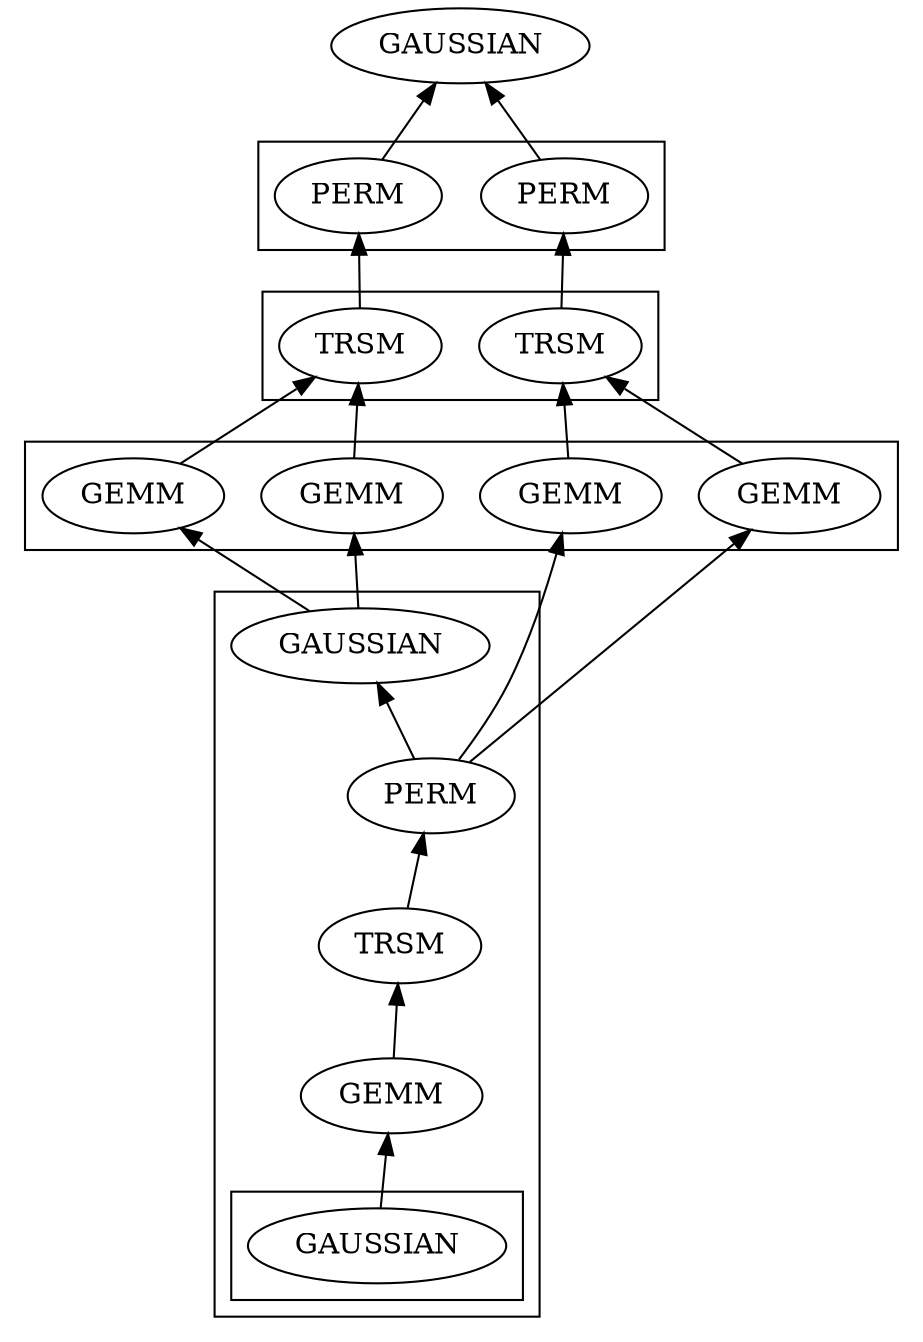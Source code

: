 digraph lu {
        edge[dir=back];

        GAUSSIAN;
        subgraph clusterperm {
                node[label="PERM"]
                PERM0;
                PERM1;
        }
        GAUSSIAN -> PERM0;
        GAUSSIAN -> PERM1;
        subgraph clustertrsm {
                node[label="TRSM"];
                TRSM0;
                TRSM1;
        }
        PERM0 -> TRSM0;
        PERM1 -> TRSM1;
        subgraph clustergemm {
                node[label="GEMM"];
                GEMM0;
                GEMM1;
                GEMM2;
                GEMM3;
        }
        TRSM0 -> GEMM0;
        TRSM0 -> GEMM1;
        TRSM1 -> GEMM2;
        TRSM1 -> GEMM3;

        subgraph clusterlu1 {
                GAUSSIAN_1[label="GAUSSIAN"];
                PERM_1[label="PERM"];
                TRSM_1[label="TRSM"];
                GEMM_1[label="GEMM"]
                GAUSSIAN_1 -> PERM_1;
                PERM_1 -> TRSM_1;
                TRSM_1 -> GEMM_1;
                subgraph clusterlu2 {
                        GAUSSIAN_2[label="GAUSSIAN"];
                }
                GEMM_1 -> GAUSSIAN_2;
        }
        GEMM0 -> GAUSSIAN_1;
        GEMM1 -> GAUSSIAN_1;
        GEMM2 -> PERM_1;
        GEMM3 -> PERM_1;
}
